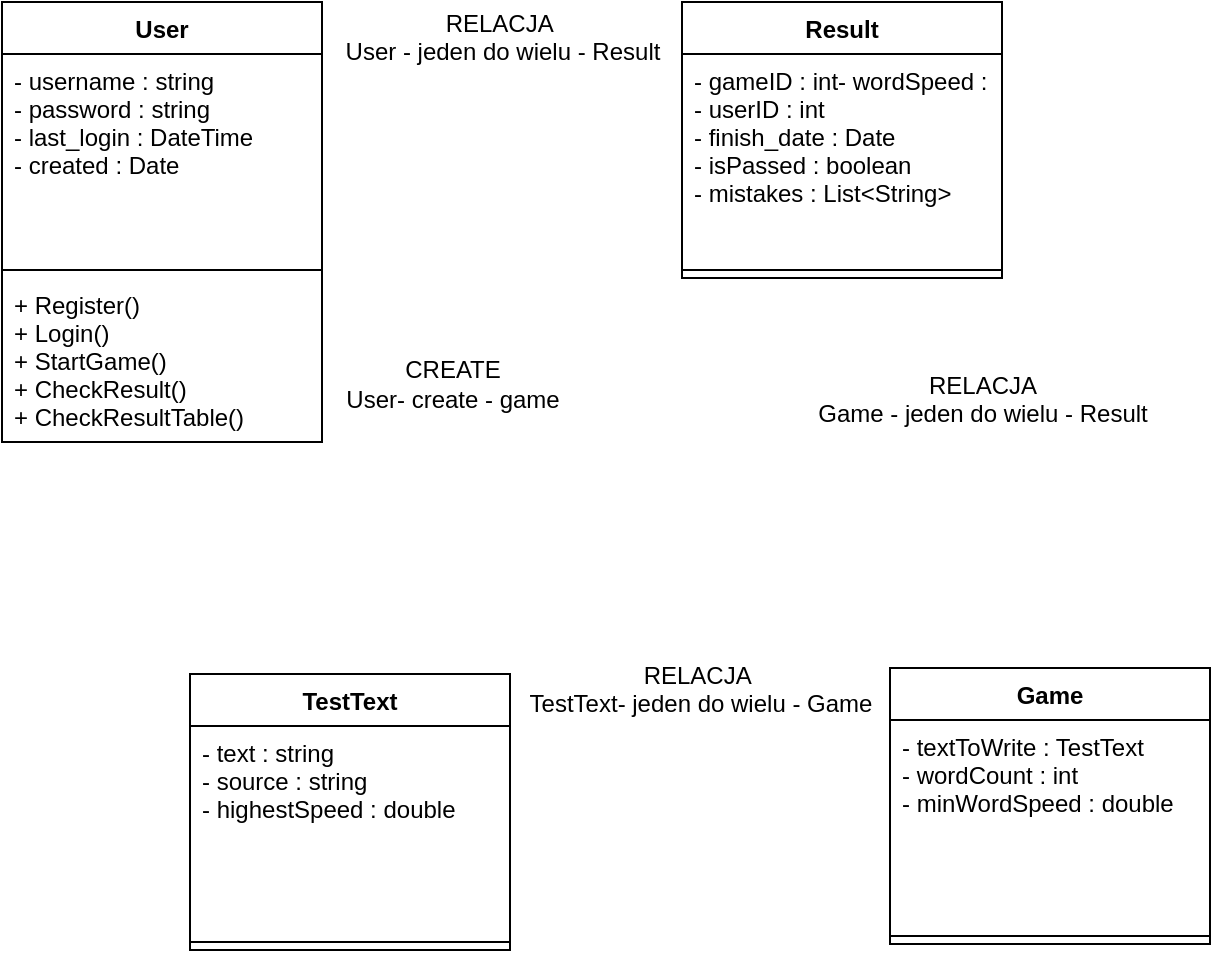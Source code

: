 <mxfile version="13.10.0" type="device"><diagram id="C5RBs43oDa-KdzZeNtuy" name="Page-1"><mxGraphModel dx="1182" dy="761" grid="1" gridSize="10" guides="1" tooltips="1" connect="1" arrows="1" fold="1" page="1" pageScale="1" pageWidth="827" pageHeight="1169" math="0" shadow="0"><root><mxCell id="WIyWlLk6GJQsqaUBKTNV-0"/><mxCell id="WIyWlLk6GJQsqaUBKTNV-1" parent="WIyWlLk6GJQsqaUBKTNV-0"/><mxCell id="gFOkavzVnke1JxUFKYfP-4" value="User" style="swimlane;fontStyle=1;align=center;verticalAlign=top;childLayout=stackLayout;horizontal=1;startSize=26;horizontalStack=0;resizeParent=1;resizeParentMax=0;resizeLast=0;collapsible=1;marginBottom=0;" parent="WIyWlLk6GJQsqaUBKTNV-1" vertex="1"><mxGeometry x="160" y="114" width="160" height="220" as="geometry"/></mxCell><mxCell id="gFOkavzVnke1JxUFKYfP-5" value="- username : string&#xA;- password : string&#xA;- last_login : DateTime&#xA;- created : Date&#xA;&#xA;" style="text;strokeColor=none;fillColor=none;align=left;verticalAlign=top;spacingLeft=4;spacingRight=4;overflow=hidden;rotatable=0;points=[[0,0.5],[1,0.5]];portConstraint=eastwest;" parent="gFOkavzVnke1JxUFKYfP-4" vertex="1"><mxGeometry y="26" width="160" height="104" as="geometry"/></mxCell><mxCell id="gFOkavzVnke1JxUFKYfP-6" value="" style="line;strokeWidth=1;fillColor=none;align=left;verticalAlign=middle;spacingTop=-1;spacingLeft=3;spacingRight=3;rotatable=0;labelPosition=right;points=[];portConstraint=eastwest;" parent="gFOkavzVnke1JxUFKYfP-4" vertex="1"><mxGeometry y="130" width="160" height="8" as="geometry"/></mxCell><mxCell id="gFOkavzVnke1JxUFKYfP-7" value="+ Register()&#xA;+ Login()&#xA;+ StartGame()&#xA;+ CheckResult()&#xA;+ CheckResultTable()&#xA;" style="text;strokeColor=none;fillColor=none;align=left;verticalAlign=top;spacingLeft=4;spacingRight=4;overflow=hidden;rotatable=0;points=[[0,0.5],[1,0.5]];portConstraint=eastwest;" parent="gFOkavzVnke1JxUFKYfP-4" vertex="1"><mxGeometry y="138" width="160" height="82" as="geometry"/></mxCell><mxCell id="gFOkavzVnke1JxUFKYfP-9" value="Game" style="swimlane;fontStyle=1;align=center;verticalAlign=top;childLayout=stackLayout;horizontal=1;startSize=26;horizontalStack=0;resizeParent=1;resizeParentMax=0;resizeLast=0;collapsible=1;marginBottom=0;" parent="WIyWlLk6GJQsqaUBKTNV-1" vertex="1"><mxGeometry x="604" y="447" width="160" height="138" as="geometry"/></mxCell><mxCell id="gFOkavzVnke1JxUFKYfP-10" value="- textToWrite : TestText&#xA;- wordCount : int&#xA;- minWordSpeed : double&#xA;&#xA;&#xA;&#xA;" style="text;strokeColor=none;fillColor=none;align=left;verticalAlign=top;spacingLeft=4;spacingRight=4;overflow=hidden;rotatable=0;points=[[0,0.5],[1,0.5]];portConstraint=eastwest;" parent="gFOkavzVnke1JxUFKYfP-9" vertex="1"><mxGeometry y="26" width="160" height="104" as="geometry"/></mxCell><mxCell id="gFOkavzVnke1JxUFKYfP-11" value="" style="line;strokeWidth=1;fillColor=none;align=left;verticalAlign=middle;spacingTop=-1;spacingLeft=3;spacingRight=3;rotatable=0;labelPosition=right;points=[];portConstraint=eastwest;" parent="gFOkavzVnke1JxUFKYfP-9" vertex="1"><mxGeometry y="130" width="160" height="8" as="geometry"/></mxCell><mxCell id="gFOkavzVnke1JxUFKYfP-13" value="Result" style="swimlane;fontStyle=1;align=center;verticalAlign=top;childLayout=stackLayout;horizontal=1;startSize=26;horizontalStack=0;resizeParent=1;resizeParentMax=0;resizeLast=0;collapsible=1;marginBottom=0;" parent="WIyWlLk6GJQsqaUBKTNV-1" vertex="1"><mxGeometry x="500" y="114" width="160" height="138" as="geometry"/></mxCell><mxCell id="gFOkavzVnke1JxUFKYfP-14" value="- gameID : int- wordSpeed : double&#xA;- userID : int&#xA;- finish_date : Date&#xA;- isPassed : boolean&#xA;- mistakes : List&lt;String&gt;&#xA;&#xA;" style="text;strokeColor=none;fillColor=none;align=left;verticalAlign=top;spacingLeft=4;spacingRight=4;overflow=hidden;rotatable=0;points=[[0,0.5],[1,0.5]];portConstraint=eastwest;" parent="gFOkavzVnke1JxUFKYfP-13" vertex="1"><mxGeometry y="26" width="160" height="104" as="geometry"/></mxCell><mxCell id="gFOkavzVnke1JxUFKYfP-15" value="" style="line;strokeWidth=1;fillColor=none;align=left;verticalAlign=middle;spacingTop=-1;spacingLeft=3;spacingRight=3;rotatable=0;labelPosition=right;points=[];portConstraint=eastwest;" parent="gFOkavzVnke1JxUFKYfP-13" vertex="1"><mxGeometry y="130" width="160" height="8" as="geometry"/></mxCell><mxCell id="2iF5pZI4Zu-ZnMnCtD9E-0" value="TestText" style="swimlane;fontStyle=1;align=center;verticalAlign=top;childLayout=stackLayout;horizontal=1;startSize=26;horizontalStack=0;resizeParent=1;resizeParentMax=0;resizeLast=0;collapsible=1;marginBottom=0;" vertex="1" parent="WIyWlLk6GJQsqaUBKTNV-1"><mxGeometry x="254" y="450" width="160" height="138" as="geometry"/></mxCell><mxCell id="2iF5pZI4Zu-ZnMnCtD9E-1" value="- text : string&#xA;- source : string&#xA;- highestSpeed : double&#xA;" style="text;strokeColor=none;fillColor=none;align=left;verticalAlign=top;spacingLeft=4;spacingRight=4;overflow=hidden;rotatable=0;points=[[0,0.5],[1,0.5]];portConstraint=eastwest;" vertex="1" parent="2iF5pZI4Zu-ZnMnCtD9E-0"><mxGeometry y="26" width="160" height="104" as="geometry"/></mxCell><mxCell id="2iF5pZI4Zu-ZnMnCtD9E-2" value="" style="line;strokeWidth=1;fillColor=none;align=left;verticalAlign=middle;spacingTop=-1;spacingLeft=3;spacingRight=3;rotatable=0;labelPosition=right;points=[];portConstraint=eastwest;" vertex="1" parent="2iF5pZI4Zu-ZnMnCtD9E-0"><mxGeometry y="130" width="160" height="8" as="geometry"/></mxCell><mxCell id="2iF5pZI4Zu-ZnMnCtD9E-3" value="&lt;div&gt;RELACJA&amp;nbsp;&lt;/div&gt;&lt;div&gt;User - jeden do wielu - Result&lt;br&gt;&lt;/div&gt;&lt;div&gt;&lt;br&gt;&lt;/div&gt;" style="text;html=1;align=center;verticalAlign=middle;resizable=0;points=[];autosize=1;" vertex="1" parent="WIyWlLk6GJQsqaUBKTNV-1"><mxGeometry x="320" y="114" width="180" height="50" as="geometry"/></mxCell><mxCell id="2iF5pZI4Zu-ZnMnCtD9E-4" value="&lt;div&gt;RELACJA&amp;nbsp;&lt;/div&gt;&lt;div&gt;TestText- jeden do wielu - Game&lt;br&gt;&lt;/div&gt;&lt;div&gt;&lt;br&gt;&lt;/div&gt;" style="text;html=1;align=center;verticalAlign=middle;resizable=0;points=[];autosize=1;" vertex="1" parent="WIyWlLk6GJQsqaUBKTNV-1"><mxGeometry x="414" y="440" width="190" height="50" as="geometry"/></mxCell><mxCell id="2iF5pZI4Zu-ZnMnCtD9E-5" value="&lt;div&gt;CREATE&lt;/div&gt;&lt;div&gt;User- create - game&lt;br&gt;&lt;/div&gt;" style="text;html=1;align=center;verticalAlign=middle;resizable=0;points=[];autosize=1;" vertex="1" parent="WIyWlLk6GJQsqaUBKTNV-1"><mxGeometry x="320" y="290" width="130" height="30" as="geometry"/></mxCell><mxCell id="2iF5pZI4Zu-ZnMnCtD9E-6" value="&lt;div&gt;RELACJA&lt;/div&gt;&lt;div&gt;Game - jeden do wielu - Result&lt;/div&gt;&lt;div&gt;&lt;br&gt;&lt;/div&gt;" style="text;html=1;align=center;verticalAlign=middle;resizable=0;points=[];autosize=1;" vertex="1" parent="WIyWlLk6GJQsqaUBKTNV-1"><mxGeometry x="555" y="295" width="190" height="50" as="geometry"/></mxCell></root></mxGraphModel></diagram></mxfile>